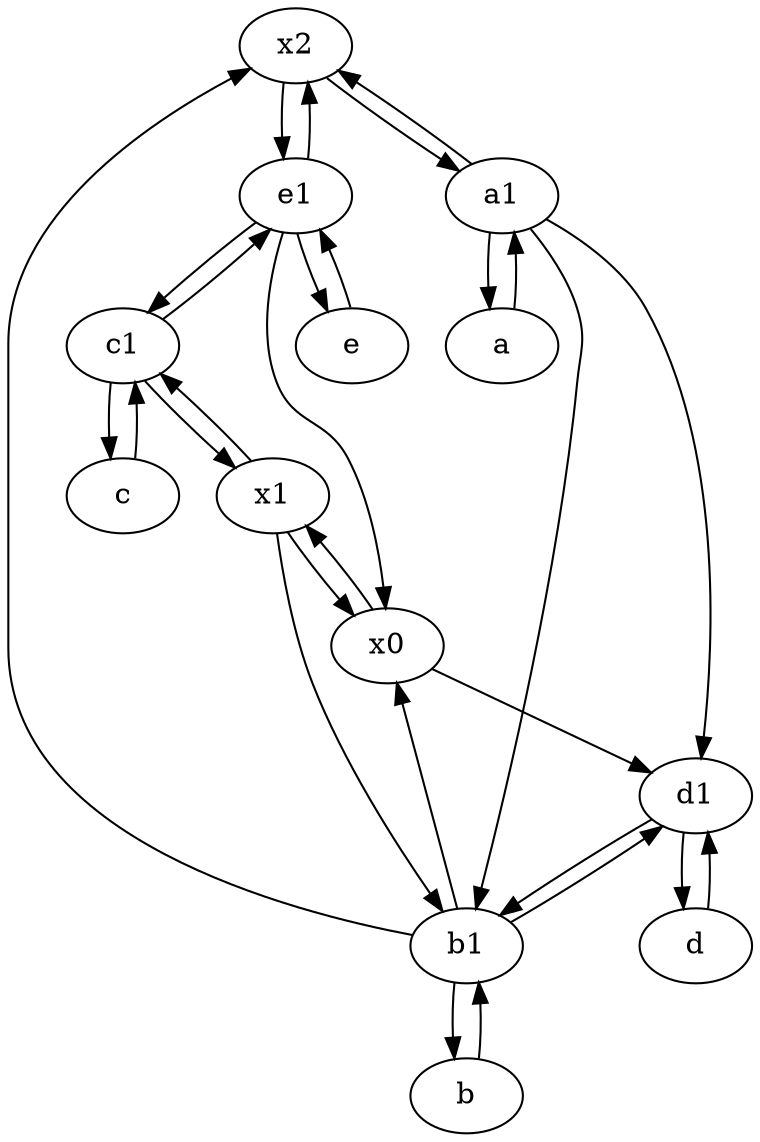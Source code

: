 digraph  {
	x2;
	e1 [pos="25,45!"];
	x0;
	d [pos="20,30!"];
	e [pos="30,50!"];
	x1;
	c [pos="20,10!"];
	b1 [pos="45,20!"];
	a [pos="40,10!"];
	d1 [pos="25,30!"];
	b [pos="50,20!"];
	c1 [pos="30,15!"];
	a1 [pos="40,15!"];
	e -> e1;
	b1 -> x2;
	c -> c1;
	e1 -> x0;
	x0 -> d1;
	x2 -> a1;
	a1 -> x2;
	x1 -> c1;
	x0 -> x1;
	b -> b1;
	b1 -> x0;
	b1 -> b;
	x1 -> x0;
	a1 -> d1;
	e1 -> x2;
	a1 -> a;
	d1 -> b1;
	b1 -> d1;
	x2 -> e1;
	e1 -> e;
	e1 -> c1;
	c1 -> x1;
	d -> d1;
	x1 -> b1;
	a -> a1;
	d1 -> d;
	c1 -> c;
	a1 -> b1;
	c1 -> e1;

	}